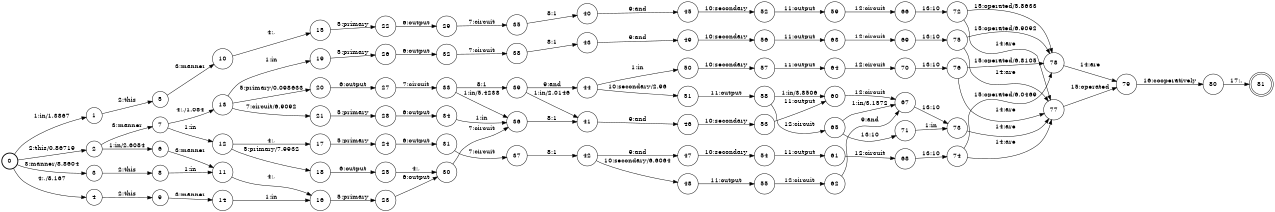 digraph FST {
rankdir = LR;
size = "8.5,11";
label = "";
center = 1;
orientation = Portrait;
ranksep = "0.4";
nodesep = "0.25";
0 [label = "0", shape = circle, style = bold, fontsize = 14]
	0 -> 1 [label = "1:in/1.3867", fontsize = 14];
	0 -> 2 [label = "2:this/0.86719", fontsize = 14];
	0 -> 3 [label = "3:manner/8.8604", fontsize = 14];
	0 -> 4 [label = "4:,/8.167", fontsize = 14];
1 [label = "1", shape = circle, style = solid, fontsize = 14]
	1 -> 5 [label = "2:this", fontsize = 14];
2 [label = "2", shape = circle, style = solid, fontsize = 14]
	2 -> 6 [label = "1:in/2.6084", fontsize = 14];
	2 -> 7 [label = "3:manner", fontsize = 14];
3 [label = "3", shape = circle, style = solid, fontsize = 14]
	3 -> 8 [label = "2:this", fontsize = 14];
4 [label = "4", shape = circle, style = solid, fontsize = 14]
	4 -> 9 [label = "2:this", fontsize = 14];
5 [label = "5", shape = circle, style = solid, fontsize = 14]
	5 -> 10 [label = "3:manner", fontsize = 14];
6 [label = "6", shape = circle, style = solid, fontsize = 14]
	6 -> 11 [label = "3:manner", fontsize = 14];
7 [label = "7", shape = circle, style = solid, fontsize = 14]
	7 -> 12 [label = "1:in", fontsize = 14];
	7 -> 13 [label = "4:,/1.084", fontsize = 14];
8 [label = "8", shape = circle, style = solid, fontsize = 14]
	8 -> 11 [label = "1:in", fontsize = 14];
9 [label = "9", shape = circle, style = solid, fontsize = 14]
	9 -> 14 [label = "3:manner", fontsize = 14];
10 [label = "10", shape = circle, style = solid, fontsize = 14]
	10 -> 15 [label = "4:,", fontsize = 14];
11 [label = "11", shape = circle, style = solid, fontsize = 14]
	11 -> 16 [label = "4:,", fontsize = 14];
12 [label = "12", shape = circle, style = solid, fontsize = 14]
	12 -> 17 [label = "4:,", fontsize = 14];
	12 -> 18 [label = "5:primary/7.9932", fontsize = 14];
13 [label = "13", shape = circle, style = solid, fontsize = 14]
	13 -> 19 [label = "1:in", fontsize = 14];
	13 -> 20 [label = "5:primary/0.098633", fontsize = 14];
	13 -> 21 [label = "7:circuit/6.9092", fontsize = 14];
14 [label = "14", shape = circle, style = solid, fontsize = 14]
	14 -> 16 [label = "1:in", fontsize = 14];
15 [label = "15", shape = circle, style = solid, fontsize = 14]
	15 -> 22 [label = "5:primary", fontsize = 14];
16 [label = "16", shape = circle, style = solid, fontsize = 14]
	16 -> 23 [label = "5:primary", fontsize = 14];
17 [label = "17", shape = circle, style = solid, fontsize = 14]
	17 -> 24 [label = "5:primary", fontsize = 14];
18 [label = "18", shape = circle, style = solid, fontsize = 14]
	18 -> 25 [label = "6:output", fontsize = 14];
19 [label = "19", shape = circle, style = solid, fontsize = 14]
	19 -> 26 [label = "5:primary", fontsize = 14];
20 [label = "20", shape = circle, style = solid, fontsize = 14]
	20 -> 27 [label = "6:output", fontsize = 14];
21 [label = "21", shape = circle, style = solid, fontsize = 14]
	21 -> 28 [label = "5:primary", fontsize = 14];
22 [label = "22", shape = circle, style = solid, fontsize = 14]
	22 -> 29 [label = "6:output", fontsize = 14];
23 [label = "23", shape = circle, style = solid, fontsize = 14]
	23 -> 30 [label = "6:output", fontsize = 14];
24 [label = "24", shape = circle, style = solid, fontsize = 14]
	24 -> 31 [label = "6:output", fontsize = 14];
25 [label = "25", shape = circle, style = solid, fontsize = 14]
	25 -> 30 [label = "4:,", fontsize = 14];
26 [label = "26", shape = circle, style = solid, fontsize = 14]
	26 -> 32 [label = "6:output", fontsize = 14];
27 [label = "27", shape = circle, style = solid, fontsize = 14]
	27 -> 33 [label = "7:circuit", fontsize = 14];
28 [label = "28", shape = circle, style = solid, fontsize = 14]
	28 -> 34 [label = "6:output", fontsize = 14];
29 [label = "29", shape = circle, style = solid, fontsize = 14]
	29 -> 35 [label = "7:circuit", fontsize = 14];
30 [label = "30", shape = circle, style = solid, fontsize = 14]
	30 -> 36 [label = "7:circuit", fontsize = 14];
31 [label = "31", shape = circle, style = solid, fontsize = 14]
	31 -> 37 [label = "7:circuit", fontsize = 14];
32 [label = "32", shape = circle, style = solid, fontsize = 14]
	32 -> 38 [label = "7:circuit", fontsize = 14];
33 [label = "33", shape = circle, style = solid, fontsize = 14]
	33 -> 36 [label = "1:in/5.4238", fontsize = 14];
	33 -> 39 [label = "8:1", fontsize = 14];
34 [label = "34", shape = circle, style = solid, fontsize = 14]
	34 -> 36 [label = "1:in", fontsize = 14];
35 [label = "35", shape = circle, style = solid, fontsize = 14]
	35 -> 40 [label = "8:1", fontsize = 14];
36 [label = "36", shape = circle, style = solid, fontsize = 14]
	36 -> 41 [label = "8:1", fontsize = 14];
37 [label = "37", shape = circle, style = solid, fontsize = 14]
	37 -> 42 [label = "8:1", fontsize = 14];
38 [label = "38", shape = circle, style = solid, fontsize = 14]
	38 -> 43 [label = "8:1", fontsize = 14];
39 [label = "39", shape = circle, style = solid, fontsize = 14]
	39 -> 41 [label = "1:in/2.0146", fontsize = 14];
	39 -> 44 [label = "9:and", fontsize = 14];
40 [label = "40", shape = circle, style = solid, fontsize = 14]
	40 -> 45 [label = "9:and", fontsize = 14];
41 [label = "41", shape = circle, style = solid, fontsize = 14]
	41 -> 46 [label = "9:and", fontsize = 14];
42 [label = "42", shape = circle, style = solid, fontsize = 14]
	42 -> 47 [label = "9:and", fontsize = 14];
	42 -> 48 [label = "10:secondary/6.6064", fontsize = 14];
43 [label = "43", shape = circle, style = solid, fontsize = 14]
	43 -> 49 [label = "9:and", fontsize = 14];
44 [label = "44", shape = circle, style = solid, fontsize = 14]
	44 -> 50 [label = "1:in", fontsize = 14];
	44 -> 51 [label = "10:secondary/2.96", fontsize = 14];
45 [label = "45", shape = circle, style = solid, fontsize = 14]
	45 -> 52 [label = "10:secondary", fontsize = 14];
46 [label = "46", shape = circle, style = solid, fontsize = 14]
	46 -> 53 [label = "10:secondary", fontsize = 14];
47 [label = "47", shape = circle, style = solid, fontsize = 14]
	47 -> 54 [label = "10:secondary", fontsize = 14];
48 [label = "48", shape = circle, style = solid, fontsize = 14]
	48 -> 55 [label = "11:output", fontsize = 14];
49 [label = "49", shape = circle, style = solid, fontsize = 14]
	49 -> 56 [label = "10:secondary", fontsize = 14];
50 [label = "50", shape = circle, style = solid, fontsize = 14]
	50 -> 57 [label = "10:secondary", fontsize = 14];
51 [label = "51", shape = circle, style = solid, fontsize = 14]
	51 -> 58 [label = "11:output", fontsize = 14];
52 [label = "52", shape = circle, style = solid, fontsize = 14]
	52 -> 59 [label = "11:output", fontsize = 14];
53 [label = "53", shape = circle, style = solid, fontsize = 14]
	53 -> 60 [label = "11:output", fontsize = 14];
54 [label = "54", shape = circle, style = solid, fontsize = 14]
	54 -> 61 [label = "11:output", fontsize = 14];
55 [label = "55", shape = circle, style = solid, fontsize = 14]
	55 -> 62 [label = "12:circuit", fontsize = 14];
56 [label = "56", shape = circle, style = solid, fontsize = 14]
	56 -> 63 [label = "11:output", fontsize = 14];
57 [label = "57", shape = circle, style = solid, fontsize = 14]
	57 -> 64 [label = "11:output", fontsize = 14];
58 [label = "58", shape = circle, style = solid, fontsize = 14]
	58 -> 60 [label = "1:in/3.8506", fontsize = 14];
	58 -> 65 [label = "12:circuit", fontsize = 14];
59 [label = "59", shape = circle, style = solid, fontsize = 14]
	59 -> 66 [label = "12:circuit", fontsize = 14];
60 [label = "60", shape = circle, style = solid, fontsize = 14]
	60 -> 67 [label = "12:circuit", fontsize = 14];
61 [label = "61", shape = circle, style = solid, fontsize = 14]
	61 -> 68 [label = "12:circuit", fontsize = 14];
62 [label = "62", shape = circle, style = solid, fontsize = 14]
	62 -> 67 [label = "9:and", fontsize = 14];
63 [label = "63", shape = circle, style = solid, fontsize = 14]
	63 -> 69 [label = "12:circuit", fontsize = 14];
64 [label = "64", shape = circle, style = solid, fontsize = 14]
	64 -> 70 [label = "12:circuit", fontsize = 14];
65 [label = "65", shape = circle, style = solid, fontsize = 14]
	65 -> 67 [label = "1:in/3.1572", fontsize = 14];
	65 -> 71 [label = "13:10", fontsize = 14];
66 [label = "66", shape = circle, style = solid, fontsize = 14]
	66 -> 72 [label = "13:10", fontsize = 14];
67 [label = "67", shape = circle, style = solid, fontsize = 14]
	67 -> 73 [label = "13:10", fontsize = 14];
68 [label = "68", shape = circle, style = solid, fontsize = 14]
	68 -> 74 [label = "13:10", fontsize = 14];
69 [label = "69", shape = circle, style = solid, fontsize = 14]
	69 -> 75 [label = "13:10", fontsize = 14];
70 [label = "70", shape = circle, style = solid, fontsize = 14]
	70 -> 76 [label = "13:10", fontsize = 14];
71 [label = "71", shape = circle, style = solid, fontsize = 14]
	71 -> 73 [label = "1:in", fontsize = 14];
72 [label = "72", shape = circle, style = solid, fontsize = 14]
	72 -> 77 [label = "14:are", fontsize = 14];
	72 -> 78 [label = "15:operated/5.8633", fontsize = 14];
73 [label = "73", shape = circle, style = solid, fontsize = 14]
	73 -> 77 [label = "14:are", fontsize = 14];
74 [label = "74", shape = circle, style = solid, fontsize = 14]
	74 -> 77 [label = "14:are", fontsize = 14];
	74 -> 78 [label = "15:operated/6.0469", fontsize = 14];
75 [label = "75", shape = circle, style = solid, fontsize = 14]
	75 -> 77 [label = "14:are", fontsize = 14];
	75 -> 78 [label = "15:operated/6.9092", fontsize = 14];
76 [label = "76", shape = circle, style = solid, fontsize = 14]
	76 -> 77 [label = "14:are", fontsize = 14];
	76 -> 78 [label = "15:operated/6.8105", fontsize = 14];
77 [label = "77", shape = circle, style = solid, fontsize = 14]
	77 -> 79 [label = "15:operated", fontsize = 14];
78 [label = "78", shape = circle, style = solid, fontsize = 14]
	78 -> 79 [label = "14:are", fontsize = 14];
79 [label = "79", shape = circle, style = solid, fontsize = 14]
	79 -> 80 [label = "16:cooperatively", fontsize = 14];
80 [label = "80", shape = circle, style = solid, fontsize = 14]
	80 -> 81 [label = "17:.", fontsize = 14];
81 [label = "81", shape = doublecircle, style = solid, fontsize = 14]
}
